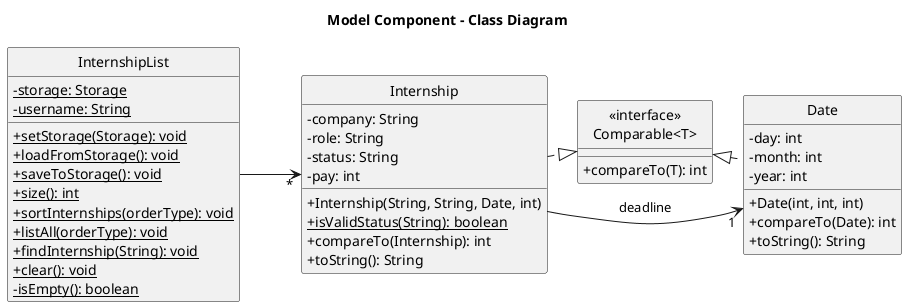 @startuml ModelComponentCD
hide circle
title Model Component - Class Diagram
left to right direction
skinparam classAttributeIconSize 0


class InternshipList {
  - {static} storage: Storage
  - {static} username: String
  + {static} setStorage(Storage): void
  + {static} loadFromStorage(): void
  + {static} saveToStorage(): void
  + {static} size(): int
  + {static} sortInternships(orderType): void
  + {static} listAll(orderType): void
  + {static} findInternship(String): void
  + {static} clear(): void
  - {static} isEmpty(): boolean
}

class "<<interface>>\nComparable<T>" {
    + compareTo(T): int
}

class Internship {
  - company: String
  - role: String
  - status: String
  - pay: int
  + Internship(String, String, Date, int)
  + {static} isValidStatus(String): boolean
  + compareTo(Internship): int
  + toString(): String
}

class Date {
  - day: int
  - month: int
  - year: int
  + Date(int, int, int)
  + compareTo(Date): int
  + toString(): String
}


InternshipList --> "*" Internship
Internship .|> "<<interface>>\nComparable<T>"
Date .left.|> "<<interface>>\nComparable<T>"
Internship --> "1" Date : deadline

@enduml
